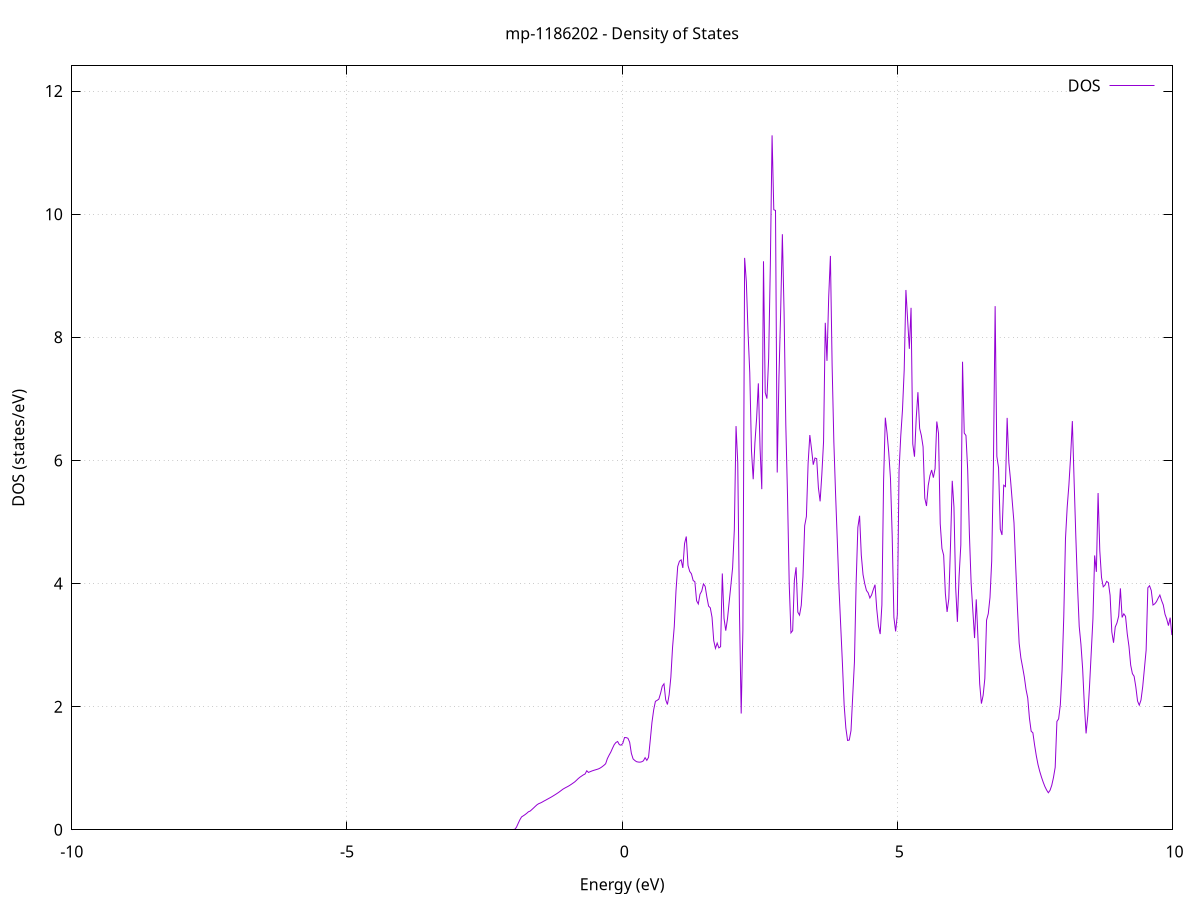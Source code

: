 set title 'mp-1186202 - Density of States'
set xlabel 'Energy (eV)'
set ylabel 'DOS (states/eV)'
set grid
set xrange [-10:10]
set yrange [0:12.410]
set xzeroaxis lt -1
set terminal png size 800,600
set output 'mp-1186202_dos_gnuplot.png'
plot '-' using 1:2 with lines title 'DOS'
-43.324400 0.000000
-43.293300 0.000000
-43.262100 0.000000
-43.230900 0.000000
-43.199700 0.000000
-43.168600 0.000000
-43.137400 0.000000
-43.106200 0.000000
-43.075000 0.000000
-43.043900 0.000000
-43.012700 0.000000
-42.981500 0.000000
-42.950300 0.000000
-42.919100 0.000000
-42.888000 0.000000
-42.856800 0.000000
-42.825600 0.000000
-42.794400 0.000000
-42.763300 0.000000
-42.732100 0.000000
-42.700900 0.000000
-42.669700 0.000000
-42.638600 0.000000
-42.607400 0.000000
-42.576200 0.000000
-42.545000 0.000000
-42.513800 0.000000
-42.482700 0.000000
-42.451500 0.000000
-42.420300 0.000000
-42.389100 0.000000
-42.358000 0.000000
-42.326800 0.000000
-42.295600 0.000000
-42.264400 0.000000
-42.233200 0.000000
-42.202100 0.000000
-42.170900 0.000000
-42.139700 0.000000
-42.108500 0.000000
-42.077400 0.000000
-42.046200 0.000000
-42.015000 0.000000
-41.983800 0.000000
-41.952700 0.000000
-41.921500 0.000000
-41.890300 0.000000
-41.859100 0.000000
-41.827900 0.000000
-41.796800 0.000000
-41.765600 0.000000
-41.734400 0.000000
-41.703200 0.000000
-41.672100 0.000000
-41.640900 0.000000
-41.609700 0.000000
-41.578500 0.000000
-41.547300 0.000000
-41.516200 0.000000
-41.485000 0.000000
-41.453800 0.000000
-41.422600 0.000000
-41.391500 0.000000
-41.360300 0.000000
-41.329100 0.000000
-41.297900 0.000000
-41.266800 0.000000
-41.235600 0.000000
-41.204400 0.000000
-41.173200 0.000000
-41.142000 0.000000
-41.110900 0.000000
-41.079700 0.000000
-41.048500 0.000000
-41.017300 0.000000
-40.986200 0.000000
-40.955000 0.000000
-40.923800 0.000000
-40.892600 0.000000
-40.861500 0.000000
-40.830300 0.000000
-40.799100 0.000000
-40.767900 0.000000
-40.736700 0.000000
-40.705600 0.000000
-40.674400 0.000000
-40.643200 0.000000
-40.612000 0.000000
-40.580900 0.000000
-40.549700 0.000000
-40.518500 0.000000
-40.487300 1592.051800
-40.456100 0.000000
-40.425000 0.000000
-40.393800 0.000000
-40.362600 0.000000
-40.331400 0.000000
-40.300300 148.560700
-40.269100 46.564300
-40.237900 0.000000
-40.206700 0.000000
-40.175600 0.000000
-40.144400 0.000000
-40.113200 0.000000
-40.082000 0.000000
-40.050800 0.000000
-40.019700 0.000000
-39.988500 0.000000
-39.957300 0.000000
-39.926100 0.000000
-39.895000 0.000000
-39.863800 0.000000
-39.832600 0.000000
-39.801400 0.000000
-39.770300 0.000000
-39.739100 0.000000
-39.707900 0.000000
-39.676700 0.000000
-39.645500 0.000000
-39.614400 0.000000
-39.583200 0.000000
-39.552000 0.000000
-39.520800 0.000000
-39.489700 0.000000
-39.458500 0.000000
-39.427300 0.000000
-39.396100 0.000000
-39.364900 0.000000
-39.333800 0.000000
-39.302600 0.000000
-39.271400 0.000000
-39.240200 0.000000
-39.209100 0.000000
-39.177900 0.000000
-39.146700 0.000000
-39.115500 0.000000
-39.084400 0.000000
-39.053200 0.000000
-39.022000 0.000000
-38.990800 0.000000
-38.959600 0.000000
-38.928500 0.000000
-38.897300 0.000000
-38.866100 0.000000
-38.834900 0.000000
-38.803800 0.000000
-38.772600 0.000000
-38.741400 0.000000
-38.710200 0.000000
-38.679000 0.000000
-38.647900 0.000000
-38.616700 0.000000
-38.585500 0.000000
-38.554300 0.000000
-38.523200 0.000000
-38.492000 0.000000
-38.460800 0.000000
-38.429600 0.000000
-38.398500 0.000000
-38.367300 0.000000
-38.336100 0.000000
-38.304900 0.000000
-38.273700 0.000000
-38.242600 0.000000
-38.211400 0.000000
-38.180200 0.000000
-38.149000 0.000000
-38.117900 0.000000
-38.086700 0.000000
-38.055500 0.000000
-38.024300 0.000000
-37.993200 0.000000
-37.962000 0.000000
-37.930800 0.000000
-37.899600 0.000000
-37.868400 0.000000
-37.837300 0.000000
-37.806100 0.000000
-37.774900 0.000000
-37.743700 0.000000
-37.712600 0.000000
-37.681400 0.000000
-37.650200 0.000000
-37.619000 0.000000
-37.587800 0.000000
-37.556700 0.000000
-37.525500 0.000000
-37.494300 0.000000
-37.463100 0.000000
-37.432000 0.000000
-37.400800 0.000000
-37.369600 0.000000
-37.338400 0.000000
-37.307300 0.000000
-37.276100 0.000000
-37.244900 0.000000
-37.213700 0.000000
-37.182500 0.000000
-37.151400 0.000000
-37.120200 0.000000
-37.089000 0.000000
-37.057800 0.000000
-37.026700 0.000000
-36.995500 0.000000
-36.964300 0.000000
-36.933100 0.000000
-36.901900 0.000000
-36.870800 0.000000
-36.839600 0.000000
-36.808400 0.000000
-36.777200 0.000000
-36.746100 0.000000
-36.714900 0.000000
-36.683700 0.000000
-36.652500 0.000000
-36.621400 0.000000
-36.590200 0.000000
-36.559000 0.000000
-36.527800 0.000000
-36.496600 0.000000
-36.465500 0.000000
-36.434300 0.000000
-36.403100 0.000000
-36.371900 0.000000
-36.340800 0.000000
-36.309600 0.000000
-36.278400 0.000000
-36.247200 0.000000
-36.216100 0.000000
-36.184900 0.000000
-36.153700 0.000000
-36.122500 0.000000
-36.091300 0.000000
-36.060200 0.000000
-36.029000 0.000000
-35.997800 0.000000
-35.966600 0.000000
-35.935500 0.000000
-35.904300 0.000000
-35.873100 0.000000
-35.841900 0.000000
-35.810700 0.000000
-35.779600 0.000000
-35.748400 0.000000
-35.717200 0.000000
-35.686000 0.000000
-35.654900 0.000000
-35.623700 0.000000
-35.592500 0.000000
-35.561300 0.000000
-35.530200 0.000000
-35.499000 0.000000
-35.467800 0.000000
-35.436600 0.000000
-35.405400 0.000000
-35.374300 0.000000
-35.343100 0.000000
-35.311900 0.000000
-35.280700 0.000000
-35.249600 0.000000
-35.218400 0.000000
-35.187200 0.000000
-35.156000 0.000000
-35.124800 0.000000
-35.093700 0.000000
-35.062500 0.000000
-35.031300 0.000000
-35.000100 0.000000
-34.969000 0.000000
-34.937800 0.000000
-34.906600 0.000000
-34.875400 0.000000
-34.844300 0.000000
-34.813100 0.000000
-34.781900 0.000000
-34.750700 0.000000
-34.719500 0.000000
-34.688400 0.000000
-34.657200 0.000000
-34.626000 0.000000
-34.594800 0.000000
-34.563700 0.000000
-34.532500 0.000000
-34.501300 0.000000
-34.470100 0.000000
-34.439000 0.000000
-34.407800 0.000000
-34.376600 0.000000
-34.345400 0.000000
-34.314200 0.000000
-34.283100 0.000000
-34.251900 0.000000
-34.220700 0.000000
-34.189500 0.000000
-34.158400 0.000000
-34.127200 0.000000
-34.096000 0.000000
-34.064800 0.000000
-34.033600 0.000000
-34.002500 0.000000
-33.971300 0.000000
-33.940100 0.000000
-33.908900 0.000000
-33.877800 0.000000
-33.846600 0.000000
-33.815400 0.000000
-33.784200 0.000000
-33.753100 0.000000
-33.721900 0.000000
-33.690700 0.000000
-33.659500 0.000000
-33.628300 0.000000
-33.597200 0.000000
-33.566000 0.000000
-33.534800 0.000000
-33.503600 0.000000
-33.472500 0.000000
-33.441300 0.000000
-33.410100 0.000000
-33.378900 0.000000
-33.347700 0.000000
-33.316600 0.000000
-33.285400 0.000000
-33.254200 0.000000
-33.223000 0.000000
-33.191900 0.000000
-33.160700 0.000000
-33.129500 0.000000
-33.098300 0.000000
-33.067200 0.000000
-33.036000 0.000000
-33.004800 0.000000
-32.973600 0.000000
-32.942400 0.000000
-32.911300 0.000000
-32.880100 0.000000
-32.848900 0.000000
-32.817700 0.000000
-32.786600 0.000000
-32.755400 0.000000
-32.724200 0.000000
-32.693000 0.000000
-32.661900 0.000000
-32.630700 0.000000
-32.599500 0.000000
-32.568300 0.000000
-32.537100 0.000000
-32.506000 0.000000
-32.474800 0.000000
-32.443600 0.000000
-32.412400 0.000000
-32.381300 0.000000
-32.350100 0.000000
-32.318900 0.000000
-32.287700 0.000000
-32.256500 0.000000
-32.225400 0.000000
-32.194200 0.000000
-32.163000 0.000000
-32.131800 0.000000
-32.100700 0.000000
-32.069500 0.000000
-32.038300 0.000000
-32.007100 0.000000
-31.976000 0.000000
-31.944800 0.000000
-31.913600 0.000000
-31.882400 0.000000
-31.851200 0.000000
-31.820100 0.000000
-31.788900 0.000000
-31.757700 0.000000
-31.726500 0.000000
-31.695400 0.000000
-31.664200 0.000000
-31.633000 0.000000
-31.601800 0.000000
-31.570600 0.000000
-31.539500 0.000000
-31.508300 0.000000
-31.477100 0.000000
-31.445900 0.000000
-31.414800 0.000000
-31.383600 0.000000
-31.352400 0.000000
-31.321200 0.000000
-31.290100 0.000000
-31.258900 0.000000
-31.227700 0.000000
-31.196500 0.000000
-31.165300 0.000000
-31.134200 0.000000
-31.103000 0.000000
-31.071800 0.000000
-31.040600 0.000000
-31.009500 0.000000
-30.978300 0.000000
-30.947100 0.000000
-30.915900 0.000000
-30.884800 0.000000
-30.853600 0.000000
-30.822400 0.000000
-30.791200 0.000000
-30.760000 0.000000
-30.728900 0.000000
-30.697700 0.000000
-30.666500 0.000000
-30.635300 0.000000
-30.604200 0.000000
-30.573000 0.000000
-30.541800 0.000000
-30.510600 0.000000
-30.479400 0.000000
-30.448300 0.000000
-30.417100 0.000000
-30.385900 0.000000
-30.354700 0.000000
-30.323600 0.000000
-30.292400 0.000000
-30.261200 0.000000
-30.230000 0.000000
-30.198900 0.000000
-30.167700 0.000000
-30.136500 0.000000
-30.105300 0.000000
-30.074100 0.000000
-30.043000 0.000000
-30.011800 0.000000
-29.980600 0.000000
-29.949400 0.000000
-29.918300 0.000000
-29.887100 0.000000
-29.855900 0.000000
-29.824700 0.000000
-29.793500 0.000000
-29.762400 0.000000
-29.731200 0.000000
-29.700000 0.000000
-29.668800 0.000000
-29.637700 0.000000
-29.606500 0.000000
-29.575300 0.000000
-29.544100 0.000000
-29.513000 0.000000
-29.481800 0.000000
-29.450600 0.000000
-29.419400 0.000000
-29.388200 0.000000
-29.357100 0.000000
-29.325900 0.000000
-29.294700 0.000000
-29.263500 0.000000
-29.232400 0.000000
-29.201200 0.000000
-29.170000 0.000000
-29.138800 0.000000
-29.107700 0.000000
-29.076500 0.000000
-29.045300 0.000000
-29.014100 0.000000
-28.982900 0.000000
-28.951800 0.000000
-28.920600 0.000000
-28.889400 0.000000
-28.858200 0.000000
-28.827100 0.000000
-28.795900 0.000000
-28.764700 0.000000
-28.733500 0.000000
-28.702300 0.000000
-28.671200 0.000000
-28.640000 0.000000
-28.608800 0.000000
-28.577600 0.000000
-28.546500 0.000000
-28.515300 0.000000
-28.484100 0.000000
-28.452900 0.000000
-28.421800 0.000000
-28.390600 0.000000
-28.359400 0.000000
-28.328200 0.000000
-28.297000 0.000000
-28.265900 0.000000
-28.234700 0.000000
-28.203500 0.000000
-28.172300 0.000000
-28.141200 0.000000
-28.110000 0.000000
-28.078800 0.000000
-28.047600 0.000000
-28.016400 0.000000
-27.985300 0.000000
-27.954100 0.000000
-27.922900 0.000000
-27.891700 0.000000
-27.860600 0.000000
-27.829400 0.000000
-27.798200 0.000000
-27.767000 0.000000
-27.735900 0.000000
-27.704700 0.000000
-27.673500 0.000000
-27.642300 0.000000
-27.611100 0.000000
-27.580000 0.000000
-27.548800 0.000000
-27.517600 0.000000
-27.486400 0.000000
-27.455300 0.000000
-27.424100 0.000000
-27.392900 0.000000
-27.361700 0.000000
-27.330600 0.000000
-27.299400 0.000000
-27.268200 0.000000
-27.237000 0.000000
-27.205800 0.000000
-27.174700 0.000000
-27.143500 0.000000
-27.112300 0.000000
-27.081100 0.000000
-27.050000 0.000000
-27.018800 0.000000
-26.987600 0.000000
-26.956400 0.000000
-26.925200 0.000000
-26.894100 0.000000
-26.862900 0.000000
-26.831700 0.000000
-26.800500 0.000000
-26.769400 0.000000
-26.738200 0.000000
-26.707000 0.000000
-26.675800 0.000000
-26.644700 0.000000
-26.613500 0.000000
-26.582300 0.000000
-26.551100 0.000000
-26.519900 0.000000
-26.488800 0.000000
-26.457600 0.000000
-26.426400 0.000000
-26.395200 0.000000
-26.364100 0.000000
-26.332900 0.000000
-26.301700 0.000000
-26.270500 0.000000
-26.239300 0.000000
-26.208200 0.000000
-26.177000 0.000000
-26.145800 0.000000
-26.114600 0.000000
-26.083500 0.000000
-26.052300 0.000000
-26.021100 0.000000
-25.989900 0.000000
-25.958800 0.000000
-25.927600 0.000000
-25.896400 0.000000
-25.865200 0.000000
-25.834000 0.000000
-25.802900 0.000000
-25.771700 0.000000
-25.740500 0.000000
-25.709300 0.000000
-25.678200 0.000000
-25.647000 0.000000
-25.615800 0.000000
-25.584600 0.000000
-25.553500 0.000000
-25.522300 0.000000
-25.491100 0.000000
-25.459900 0.000000
-25.428700 0.000000
-25.397600 0.000000
-25.366400 0.000000
-25.335200 0.000000
-25.304000 0.000000
-25.272900 0.000000
-25.241700 0.000000
-25.210500 0.000000
-25.179300 0.000000
-25.148100 0.000000
-25.117000 0.000000
-25.085800 0.000000
-25.054600 0.000000
-25.023400 0.000000
-24.992300 0.000000
-24.961100 0.000000
-24.929900 0.000000
-24.898700 0.000000
-24.867600 0.000000
-24.836400 0.000000
-24.805200 0.000000
-24.774000 0.000000
-24.742800 0.000000
-24.711700 0.000000
-24.680500 0.000000
-24.649300 0.000000
-24.618100 0.000000
-24.587000 0.000000
-24.555800 0.000000
-24.524600 0.000000
-24.493400 0.000000
-24.462200 0.000000
-24.431100 0.000000
-24.399900 0.000000
-24.368700 0.000000
-24.337500 0.000000
-24.306400 0.000000
-24.275200 0.000000
-24.244000 0.000000
-24.212800 0.000000
-24.181700 0.000000
-24.150500 0.000000
-24.119300 0.000000
-24.088100 0.000000
-24.056900 0.000000
-24.025800 0.000000
-23.994600 0.000000
-23.963400 0.000000
-23.932200 0.000000
-23.901100 0.000000
-23.869900 0.000000
-23.838700 0.000000
-23.807500 0.000000
-23.776400 0.000000
-23.745200 0.000000
-23.714000 0.000000
-23.682800 0.000000
-23.651600 0.000000
-23.620500 0.000000
-23.589300 0.000000
-23.558100 0.000000
-23.526900 0.000000
-23.495800 0.000000
-23.464600 0.000000
-23.433400 0.000000
-23.402200 0.000000
-23.371000 0.000000
-23.339900 0.000000
-23.308700 0.000000
-23.277500 0.000000
-23.246300 0.000000
-23.215200 0.000000
-23.184000 0.000000
-23.152800 0.000000
-23.121600 0.000000
-23.090500 0.000000
-23.059300 0.000000
-23.028100 0.000000
-22.996900 0.000000
-22.965700 0.000000
-22.934600 0.000000
-22.903400 0.000000
-22.872200 0.000000
-22.841000 0.000000
-22.809900 0.000000
-22.778700 0.000000
-22.747500 0.000000
-22.716300 0.000000
-22.685100 0.000000
-22.654000 0.000000
-22.622800 0.000000
-22.591600 0.000000
-22.560400 0.000000
-22.529300 0.000000
-22.498100 0.000000
-22.466900 0.000000
-22.435700 0.000000
-22.404600 0.000000
-22.373400 0.000000
-22.342200 0.000000
-22.311000 0.000000
-22.279800 0.000000
-22.248700 0.000000
-22.217500 0.000000
-22.186300 0.000000
-22.155100 0.000000
-22.124000 0.000000
-22.092800 0.000000
-22.061600 0.000000
-22.030400 0.000000
-21.999300 0.000000
-21.968100 0.000000
-21.936900 0.000000
-21.905700 0.000000
-21.874500 0.000000
-21.843400 0.000000
-21.812200 0.000000
-21.781000 0.000000
-21.749800 0.000000
-21.718700 0.000000
-21.687500 0.000000
-21.656300 0.000000
-21.625100 0.000000
-21.593900 0.000000
-21.562800 0.000000
-21.531600 0.000000
-21.500400 0.000000
-21.469200 0.000000
-21.438100 0.000000
-21.406900 0.000000
-21.375700 0.000000
-21.344500 0.000000
-21.313400 0.000000
-21.282200 0.000000
-21.251000 421.759600
-21.219800 0.000000
-21.188600 0.000000
-21.157500 0.000000
-21.126300 0.000000
-21.095100 0.000000
-21.063900 0.000000
-21.032800 0.000000
-21.001600 0.000000
-20.970400 0.000000
-20.939200 0.000000
-20.908000 0.000000
-20.876900 0.000000
-20.845700 0.000000
-20.814500 0.000000
-20.783300 0.000000
-20.752200 0.000000
-20.721000 0.000000
-20.689800 0.000000
-20.658600 17.920100
-20.627500 81.609700
-20.596300 48.312200
-20.565100 21.536100
-20.533900 20.121300
-20.502700 23.099900
-20.471600 22.327000
-20.440400 16.970200
-20.409200 30.832600
-20.378000 10.002000
-20.346900 38.911100
-20.315700 86.394500
-20.284500 32.073300
-20.253300 21.565800
-20.222200 22.081900
-20.191000 44.540000
-20.159800 11.226500
-20.128600 0.000000
-20.097400 0.000000
-20.066300 0.000000
-20.035100 0.000000
-20.003900 0.000000
-19.972700 0.000000
-19.941600 0.000000
-19.910400 0.000000
-19.879200 0.000000
-19.848000 0.000000
-19.816800 0.000000
-19.785700 0.000000
-19.754500 0.000000
-19.723300 0.000000
-19.692100 0.000000
-19.661000 0.000000
-19.629800 0.000000
-19.598600 0.000000
-19.567400 0.000000
-19.536300 0.000000
-19.505100 0.000000
-19.473900 0.000000
-19.442700 0.000000
-19.411500 0.000000
-19.380400 0.000000
-19.349200 0.000000
-19.318000 0.000000
-19.286800 0.000000
-19.255700 0.000000
-19.224500 0.000000
-19.193300 0.000000
-19.162100 0.000000
-19.130900 0.000000
-19.099800 0.000000
-19.068600 0.000000
-19.037400 0.000000
-19.006200 0.000000
-18.975100 0.000000
-18.943900 0.000000
-18.912700 0.000000
-18.881500 0.000000
-18.850400 0.000000
-18.819200 0.000000
-18.788000 0.000000
-18.756800 0.000000
-18.725600 0.000000
-18.694500 0.000000
-18.663300 0.000000
-18.632100 0.000000
-18.600900 0.000000
-18.569800 0.000000
-18.538600 0.000000
-18.507400 0.000000
-18.476200 0.000000
-18.445100 0.000000
-18.413900 0.000000
-18.382700 0.000000
-18.351500 0.000000
-18.320300 0.000000
-18.289200 0.000000
-18.258000 0.000000
-18.226800 0.000000
-18.195600 0.000000
-18.164500 0.000000
-18.133300 0.000000
-18.102100 0.000000
-18.070900 0.000000
-18.039700 0.000000
-18.008600 0.000000
-17.977400 0.000000
-17.946200 0.000000
-17.915000 0.000000
-17.883900 0.000000
-17.852700 0.000000
-17.821500 0.000000
-17.790300 0.000000
-17.759200 0.000000
-17.728000 0.000000
-17.696800 0.000000
-17.665600 0.000000
-17.634400 0.000000
-17.603300 0.000000
-17.572100 0.000000
-17.540900 0.000000
-17.509700 0.000000
-17.478600 0.000000
-17.447400 0.000000
-17.416200 0.000000
-17.385000 0.000000
-17.353900 0.000000
-17.322700 0.000000
-17.291500 0.000000
-17.260300 0.000000
-17.229100 0.000000
-17.198000 0.000000
-17.166800 0.000000
-17.135600 0.000000
-17.104400 0.000000
-17.073300 0.000000
-17.042100 0.000000
-17.010900 0.000000
-16.979700 0.000000
-16.948500 0.000000
-16.917400 0.000000
-16.886200 0.000000
-16.855000 0.000000
-16.823800 0.000000
-16.792700 0.000000
-16.761500 0.000000
-16.730300 0.000000
-16.699100 0.000000
-16.668000 0.000000
-16.636800 0.000000
-16.605600 0.000000
-16.574400 0.000000
-16.543200 0.000000
-16.512100 0.000000
-16.480900 0.000000
-16.449700 0.000000
-16.418500 0.000000
-16.387400 0.000000
-16.356200 0.000000
-16.325000 0.000000
-16.293800 0.000000
-16.262600 0.000000
-16.231500 0.000000
-16.200300 0.000000
-16.169100 0.000000
-16.137900 0.000000
-16.106800 0.000000
-16.075600 0.000000
-16.044400 0.000000
-16.013200 0.000000
-15.982100 0.000000
-15.950900 0.000000
-15.919700 0.000000
-15.888500 0.000000
-15.857300 0.000000
-15.826200 0.000000
-15.795000 0.000000
-15.763800 0.000000
-15.732600 0.000000
-15.701500 0.000000
-15.670300 0.000000
-15.639100 0.000000
-15.607900 0.000000
-15.576800 0.000000
-15.545600 0.000000
-15.514400 0.000000
-15.483200 0.000000
-15.452000 0.000000
-15.420900 0.000000
-15.389700 0.000000
-15.358500 0.000000
-15.327300 0.000000
-15.296200 0.000000
-15.265000 0.000000
-15.233800 0.000000
-15.202600 0.000000
-15.171400 0.000000
-15.140300 0.000000
-15.109100 0.000000
-15.077900 0.000000
-15.046700 0.000000
-15.015600 0.000000
-14.984400 0.000000
-14.953200 0.000000
-14.922000 0.000000
-14.890900 0.000000
-14.859700 0.000000
-14.828500 0.000000
-14.797300 0.000000
-14.766100 0.000000
-14.735000 0.000000
-14.703800 0.000000
-14.672600 0.000000
-14.641400 0.000000
-14.610300 0.000000
-14.579100 0.000000
-14.547900 0.000000
-14.516700 0.000000
-14.485500 0.000000
-14.454400 0.000000
-14.423200 0.000000
-14.392000 0.000000
-14.360800 0.000000
-14.329700 0.000000
-14.298500 0.000000
-14.267300 0.000000
-14.236100 0.000000
-14.205000 0.000000
-14.173800 0.000000
-14.142600 0.000000
-14.111400 0.000000
-14.080200 0.000000
-14.049100 0.000000
-14.017900 0.000000
-13.986700 0.000000
-13.955500 0.000000
-13.924400 0.000000
-13.893200 0.000000
-13.862000 0.000000
-13.830800 0.000000
-13.799700 0.000000
-13.768500 0.000000
-13.737300 0.000000
-13.706100 0.000000
-13.674900 0.000000
-13.643800 0.000000
-13.612600 0.000000
-13.581400 0.000000
-13.550200 0.000000
-13.519100 0.000000
-13.487900 0.000000
-13.456700 0.000000
-13.425500 0.000000
-13.394300 0.000000
-13.363200 0.000000
-13.332000 0.000000
-13.300800 0.000000
-13.269600 0.000000
-13.238500 0.000000
-13.207300 0.000000
-13.176100 0.000000
-13.144900 0.000000
-13.113800 0.000000
-13.082600 0.000000
-13.051400 0.000000
-13.020200 0.000000
-12.989000 0.000000
-12.957900 0.000000
-12.926700 0.000000
-12.895500 0.000000
-12.864300 0.000000
-12.833200 0.000000
-12.802000 0.000000
-12.770800 0.000000
-12.739600 0.000000
-12.708400 0.000000
-12.677300 0.000000
-12.646100 0.000000
-12.614900 0.000000
-12.583700 0.000000
-12.552600 0.000000
-12.521400 0.000000
-12.490200 0.000000
-12.459000 0.000000
-12.427900 0.000000
-12.396700 0.000000
-12.365500 0.000000
-12.334300 0.000000
-12.303100 0.000000
-12.272000 0.000000
-12.240800 0.000000
-12.209600 0.000000
-12.178400 0.000000
-12.147300 0.000000
-12.116100 0.000000
-12.084900 0.000000
-12.053700 0.000000
-12.022600 0.000000
-11.991400 0.000000
-11.960200 0.000000
-11.929000 0.000000
-11.897800 0.000000
-11.866700 0.000000
-11.835500 0.000000
-11.804300 0.000000
-11.773100 0.000000
-11.742000 0.000000
-11.710800 0.000000
-11.679600 0.000000
-11.648400 0.000000
-11.617200 0.000000
-11.586100 0.000000
-11.554900 0.000000
-11.523700 0.000000
-11.492500 0.000000
-11.461400 0.000000
-11.430200 0.000000
-11.399000 0.000000
-11.367800 0.000000
-11.336700 0.000000
-11.305500 0.000000
-11.274300 0.000000
-11.243100 0.000000
-11.211900 0.000000
-11.180800 0.000000
-11.149600 0.000000
-11.118400 0.000000
-11.087200 0.000000
-11.056100 0.000000
-11.024900 0.000000
-10.993700 0.000000
-10.962500 0.000000
-10.931300 0.000000
-10.900200 0.000000
-10.869000 0.000000
-10.837800 0.000000
-10.806600 0.000000
-10.775500 0.000000
-10.744300 0.000000
-10.713100 0.000000
-10.681900 0.000000
-10.650800 0.000000
-10.619600 0.000000
-10.588400 0.000000
-10.557200 0.000000
-10.526000 0.000000
-10.494900 0.000000
-10.463700 0.000000
-10.432500 0.000000
-10.401300 0.000000
-10.370200 0.000000
-10.339000 0.000000
-10.307800 0.000000
-10.276600 0.000000
-10.245500 0.000000
-10.214300 0.000000
-10.183100 0.000000
-10.151900 0.000000
-10.120700 0.000000
-10.089600 0.000000
-10.058400 0.000000
-10.027200 0.000000
-9.996000 0.000000
-9.964900 0.000000
-9.933700 0.000000
-9.902500 0.000000
-9.871300 0.000000
-9.840100 0.000000
-9.809000 0.000000
-9.777800 0.000000
-9.746600 0.000000
-9.715400 0.000000
-9.684300 0.000000
-9.653100 0.000000
-9.621900 0.000000
-9.590700 0.000000
-9.559600 0.000000
-9.528400 0.000000
-9.497200 0.000000
-9.466000 0.000000
-9.434800 0.000000
-9.403700 0.000000
-9.372500 0.000000
-9.341300 0.000000
-9.310100 0.000000
-9.279000 0.000000
-9.247800 0.000000
-9.216600 0.000000
-9.185400 0.000000
-9.154200 0.000000
-9.123100 0.000000
-9.091900 0.000000
-9.060700 0.000000
-9.029500 0.000000
-8.998400 0.000000
-8.967200 0.000000
-8.936000 0.000000
-8.904800 0.000000
-8.873700 0.000000
-8.842500 0.000000
-8.811300 0.000000
-8.780100 0.000000
-8.748900 0.000000
-8.717800 0.000000
-8.686600 0.000000
-8.655400 0.000000
-8.624200 0.000000
-8.593100 0.000000
-8.561900 0.000000
-8.530700 0.000000
-8.499500 0.000000
-8.468400 0.000000
-8.437200 0.000000
-8.406000 0.000000
-8.374800 0.000000
-8.343600 0.000000
-8.312500 0.000000
-8.281300 0.000000
-8.250100 0.000000
-8.218900 0.000000
-8.187800 0.000000
-8.156600 0.000000
-8.125400 0.000000
-8.094200 0.000000
-8.063000 0.000000
-8.031900 0.000000
-8.000700 0.000000
-7.969500 0.000000
-7.938300 0.000000
-7.907200 0.000000
-7.876000 0.000000
-7.844800 0.000000
-7.813600 0.000000
-7.782500 0.000000
-7.751300 0.000000
-7.720100 0.000000
-7.688900 0.000000
-7.657700 0.000000
-7.626600 0.000000
-7.595400 0.000000
-7.564200 0.000000
-7.533000 0.000000
-7.501900 0.000000
-7.470700 0.000000
-7.439500 0.000000
-7.408300 0.000000
-7.377100 0.000000
-7.346000 0.000000
-7.314800 0.000000
-7.283600 0.000000
-7.252400 0.000000
-7.221300 0.000000
-7.190100 0.000000
-7.158900 0.000000
-7.127700 0.000000
-7.096600 0.000000
-7.065400 0.000000
-7.034200 0.000000
-7.003000 0.000000
-6.971800 0.000000
-6.940700 0.000000
-6.909500 0.000000
-6.878300 0.000000
-6.847100 0.000000
-6.816000 0.000000
-6.784800 0.000000
-6.753600 0.000000
-6.722400 0.000000
-6.691300 0.000000
-6.660100 0.000000
-6.628900 0.000000
-6.597700 0.000000
-6.566500 0.000000
-6.535400 0.000000
-6.504200 0.000000
-6.473000 0.000000
-6.441800 0.000000
-6.410700 0.000000
-6.379500 0.000000
-6.348300 0.000000
-6.317100 0.000000
-6.285900 0.000000
-6.254800 0.000000
-6.223600 0.000000
-6.192400 0.000000
-6.161200 0.000000
-6.130100 0.000000
-6.098900 0.000000
-6.067700 0.000000
-6.036500 0.000000
-6.005400 0.000000
-5.974200 0.000000
-5.943000 0.000000
-5.911800 0.000000
-5.880600 0.000000
-5.849500 0.000000
-5.818300 0.000000
-5.787100 0.000000
-5.755900 0.000000
-5.724800 0.000000
-5.693600 0.000000
-5.662400 0.000000
-5.631200 0.000000
-5.600000 0.000000
-5.568900 0.000000
-5.537700 0.000000
-5.506500 0.000000
-5.475300 0.000000
-5.444200 0.000000
-5.413000 0.000000
-5.381800 0.000000
-5.350600 0.000000
-5.319500 0.000000
-5.288300 0.000000
-5.257100 0.000000
-5.225900 0.000000
-5.194700 0.000000
-5.163600 0.000000
-5.132400 0.000000
-5.101200 0.000000
-5.070000 0.000000
-5.038900 0.000000
-5.007700 0.000000
-4.976500 0.000000
-4.945300 0.000000
-4.914200 0.000000
-4.883000 0.000000
-4.851800 0.000000
-4.820600 0.000000
-4.789400 0.000000
-4.758300 0.000000
-4.727100 0.000000
-4.695900 0.000000
-4.664700 0.000000
-4.633600 0.000000
-4.602400 0.000000
-4.571200 0.000000
-4.540000 0.000000
-4.508800 0.000000
-4.477700 0.000000
-4.446500 0.000000
-4.415300 0.000000
-4.384100 0.000000
-4.353000 0.000000
-4.321800 0.000000
-4.290600 0.000000
-4.259400 0.000000
-4.228300 0.000000
-4.197100 0.000000
-4.165900 0.000000
-4.134700 0.000000
-4.103500 0.000000
-4.072400 0.000000
-4.041200 0.000000
-4.010000 0.000000
-3.978800 0.000000
-3.947700 0.000000
-3.916500 0.000000
-3.885300 0.000000
-3.854100 0.000000
-3.822900 0.000000
-3.791800 0.000000
-3.760600 0.000000
-3.729400 0.000000
-3.698200 0.000000
-3.667100 0.000000
-3.635900 0.000000
-3.604700 0.000000
-3.573500 0.000000
-3.542400 0.000000
-3.511200 0.000000
-3.480000 0.000000
-3.448800 0.000000
-3.417600 0.000000
-3.386500 0.000000
-3.355300 0.000000
-3.324100 0.000000
-3.292900 0.000000
-3.261800 0.000000
-3.230600 0.000000
-3.199400 0.000000
-3.168200 0.000000
-3.137100 0.000000
-3.105900 0.000000
-3.074700 0.000000
-3.043500 0.000000
-3.012300 0.000000
-2.981200 0.000000
-2.950000 0.000000
-2.918800 0.000000
-2.887600 0.000000
-2.856500 0.000000
-2.825300 0.000000
-2.794100 0.000000
-2.762900 0.000000
-2.731700 0.000000
-2.700600 0.000000
-2.669400 0.000000
-2.638200 0.000000
-2.607000 0.000000
-2.575900 0.000000
-2.544700 0.000000
-2.513500 0.000000
-2.482300 0.000000
-2.451200 0.000000
-2.420000 0.000000
-2.388800 0.000000
-2.357600 0.000000
-2.326400 0.000000
-2.295300 0.000000
-2.264100 0.000000
-2.232900 0.000000
-2.201700 0.000000
-2.170600 0.000000
-2.139400 0.000000
-2.108200 0.000000
-2.077000 0.000000
-2.045800 0.000000
-2.014700 0.000000
-1.983500 0.000000
-1.952300 0.006300
-1.921100 0.039800
-1.890000 0.101900
-1.858800 0.161700
-1.827600 0.208900
-1.796400 0.226700
-1.765300 0.245600
-1.734100 0.267100
-1.702900 0.292200
-1.671700 0.303600
-1.640500 0.328300
-1.609400 0.354100
-1.578200 0.380800
-1.547000 0.406200
-1.515800 0.424300
-1.484700 0.435200
-1.453500 0.449400
-1.422300 0.465800
-1.391100 0.480400
-1.360000 0.495900
-1.328800 0.511300
-1.297600 0.526500
-1.266400 0.542900
-1.235200 0.560200
-1.204100 0.577800
-1.172900 0.596000
-1.141700 0.615500
-1.110500 0.636300
-1.079400 0.657600
-1.048200 0.674200
-1.017000 0.689400
-0.985800 0.703900
-0.954600 0.720400
-0.923500 0.738700
-0.892300 0.758300
-0.861100 0.778000
-0.829900 0.803800
-0.798800 0.830700
-0.767600 0.853800
-0.736400 0.873000
-0.705200 0.891800
-0.674100 0.906100
-0.642900 0.958600
-0.611700 0.931600
-0.580500 0.944000
-0.549300 0.955200
-0.518200 0.964900
-0.487000 0.973300
-0.455800 0.981500
-0.424600 0.991300
-0.393500 1.006100
-0.362300 1.025100
-0.331100 1.047200
-0.299900 1.072500
-0.268700 1.155600
-0.237600 1.211200
-0.206400 1.261500
-0.175200 1.324300
-0.144000 1.383100
-0.112900 1.418000
-0.081700 1.434100
-0.050500 1.382600
-0.019300 1.374300
0.011800 1.403300
0.043000 1.497800
0.074200 1.497300
0.105400 1.486300
0.136600 1.421900
0.167700 1.240800
0.198900 1.151400
0.230100 1.125800
0.261300 1.106300
0.292400 1.100300
0.323600 1.098300
0.354800 1.104400
0.386000 1.120100
0.417100 1.170900
0.448300 1.127700
0.479500 1.176600
0.510700 1.454100
0.541900 1.744600
0.573000 1.948300
0.604200 2.086100
0.635400 2.102500
0.666600 2.122200
0.697700 2.215100
0.728900 2.332900
0.760100 2.371100
0.791300 2.112000
0.822500 2.035500
0.853600 2.191200
0.884800 2.476300
0.916000 2.963800
0.947200 3.302200
0.978300 3.881000
1.009500 4.275500
1.040700 4.362300
1.071900 4.385000
1.103000 4.254000
1.134200 4.650700
1.165400 4.764200
1.196600 4.293800
1.227800 4.196700
1.258900 4.158300
1.290100 4.050400
1.321300 4.029200
1.352500 3.720700
1.383600 3.668600
1.414800 3.826900
1.446000 3.877700
1.477200 3.994200
1.508400 3.954200
1.539500 3.779800
1.570700 3.633800
1.601900 3.605500
1.633100 3.452800
1.664200 3.073000
1.695400 2.947500
1.726600 3.032700
1.757800 2.955100
1.788900 2.974200
1.820100 4.164000
1.851300 3.433600
1.882500 3.234800
1.913700 3.424500
1.944800 3.701600
1.976000 3.974200
2.007200 4.257200
2.038400 4.872300
2.069500 6.558000
2.100700 5.958500
2.131900 3.529800
2.163100 1.888500
2.194200 3.246100
2.225400 9.290500
2.256600 8.905200
2.287800 8.076200
2.319000 7.424700
2.350100 6.158300
2.381300 5.694200
2.412500 6.286000
2.443700 6.690900
2.474800 7.252600
2.506000 6.200100
2.537200 5.533600
2.568400 9.235500
2.599600 7.103000
2.630700 7.004600
2.661900 7.658500
2.693100 9.195800
2.724300 11.281900
2.755400 10.073100
2.786600 10.061100
2.817800 5.803700
2.849000 7.349000
2.880100 8.412800
2.911300 9.675100
2.942500 8.401600
2.973700 6.581400
3.004900 5.420500
3.036000 3.986300
3.067200 3.199300
3.098400 3.235600
3.129600 4.052400
3.160700 4.265000
3.191900 3.535800
3.223100 3.486900
3.254300 3.645700
3.285400 4.107200
3.316600 4.940100
3.347800 5.088800
3.379000 5.952200
3.410200 6.412400
3.441300 6.182500
3.472500 5.930700
3.503700 6.039300
3.534900 6.029000
3.566000 5.556500
3.597200 5.335700
3.628400 5.772000
3.659600 6.303800
3.690800 8.235700
3.721900 7.617500
3.753100 8.654400
3.784300 9.322700
3.815500 7.538200
3.846600 6.304000
3.877800 5.463100
3.909000 4.709000
3.940200 3.927500
3.971300 3.315300
4.002500 2.702200
4.033700 2.026300
4.064900 1.653500
4.096100 1.450800
4.127200 1.458100
4.158400 1.610900
4.189600 2.174400
4.220800 2.724100
4.251900 4.016500
4.283100 4.913000
4.314300 5.101500
4.345500 4.461100
4.376700 4.146600
4.407800 3.998200
4.439000 3.887600
4.470200 3.849500
4.501400 3.765600
4.532500 3.814500
4.563700 3.902800
4.594900 3.981300
4.626100 3.587100
4.657200 3.313100
4.688400 3.179600
4.719600 3.653100
4.750800 5.685000
4.782000 6.694700
4.813100 6.446200
4.844300 6.128200
4.875500 5.708900
4.906700 4.780500
4.937800 3.450800
4.969000 3.222900
5.000200 3.492100
5.031400 5.836100
5.062500 6.398700
5.093700 6.820400
5.124900 7.468900
5.156100 8.769200
5.187300 8.282800
5.218400 7.812700
5.249600 8.479300
5.280800 6.267100
5.312000 6.060800
5.343100 6.680500
5.374300 7.108800
5.405500 6.520900
5.436700 6.404400
5.467900 6.221700
5.499000 5.386400
5.530200 5.259900
5.561400 5.592000
5.592600 5.752800
5.623700 5.845000
5.654900 5.721200
5.686100 5.869000
5.717300 6.632600
5.748400 6.440200
5.779600 4.970800
5.810800 4.569000
5.842000 4.460000
5.873200 3.837600
5.904300 3.539100
5.935500 3.752000
5.966700 4.628600
5.997900 5.669400
6.029000 5.245200
6.060200 3.937000
6.091400 3.378300
6.122600 4.123800
6.153800 4.627000
6.184900 7.604000
6.216100 6.444600
6.247300 6.404600
6.278500 5.848300
6.309600 4.803300
6.340800 4.013100
6.372000 3.564600
6.403200 3.115100
6.434300 3.743000
6.465500 3.106800
6.496700 2.369900
6.527900 2.049800
6.559100 2.182900
6.590200 2.456900
6.621400 3.405700
6.652600 3.510200
6.683800 3.773600
6.714900 4.365900
6.746100 5.923300
6.777300 8.507000
6.808500 6.065300
6.839600 5.880400
6.870800 4.881600
6.902000 4.789200
6.933200 5.597200
6.964400 5.575200
6.995500 6.691100
7.026700 5.965200
7.057900 5.676500
7.089100 5.324800
7.120200 4.984500
7.151400 4.274100
7.182600 3.603600
7.213800 3.031900
7.245000 2.792000
7.276100 2.643000
7.307300 2.484300
7.338500 2.280600
7.369700 2.141400
7.400800 1.811200
7.432000 1.601300
7.463200 1.575100
7.494400 1.375500
7.525500 1.201300
7.556700 1.057700
7.587900 0.948200
7.619100 0.855900
7.650300 0.773900
7.681400 0.702300
7.712600 0.645600
7.743800 0.601500
7.775000 0.640900
7.806100 0.722300
7.837300 0.849000
7.868500 1.014000
7.899700 1.760000
7.930900 1.802000
7.962000 2.032100
7.993200 2.583300
8.024400 3.460800
8.055600 4.732300
8.086700 5.241500
8.117900 5.605500
8.149100 6.070700
8.180300 6.639700
8.211400 5.694500
8.242600 4.789200
8.273800 3.969500
8.305000 3.303600
8.336200 3.014200
8.367300 2.614600
8.398500 2.022000
8.429700 1.564900
8.460900 1.855900
8.492000 2.324200
8.523200 2.873700
8.554400 3.426500
8.585600 4.456600
8.616700 4.190000
8.647900 5.470400
8.679100 4.531900
8.710300 4.098800
8.741500 3.946900
8.772600 3.973900
8.803800 4.035700
8.835000 4.014400
8.866200 3.808000
8.897300 3.213700
8.928500 3.038600
8.959700 3.293700
8.990900 3.359900
9.022100 3.471400
9.053200 3.921800
9.084400 3.449800
9.115600 3.508300
9.146800 3.467300
9.177900 3.183100
9.209100 2.979200
9.240300 2.674800
9.271500 2.536700
9.302600 2.493400
9.333800 2.320300
9.365000 2.091400
9.396200 2.024300
9.427400 2.106800
9.458500 2.322800
9.489700 2.617300
9.520900 2.917400
9.552100 3.931700
9.583200 3.964600
9.614400 3.887100
9.645600 3.651300
9.676800 3.670300
9.708000 3.705000
9.739100 3.762100
9.770300 3.813100
9.801500 3.725300
9.832700 3.651800
9.863800 3.502300
9.895000 3.424300
9.926200 3.317100
9.957400 3.445500
9.988500 3.163800
10.019700 3.259000
10.050900 3.283300
10.082100 3.579000
10.113300 3.833900
10.144400 3.687900
10.175600 3.301000
10.206800 3.206700
10.238000 3.191600
10.269100 3.176200
10.300300 3.210500
10.331500 3.279200
10.362700 3.142500
10.393800 3.027800
10.425000 2.985200
10.456200 2.982000
10.487400 3.023300
10.518600 2.937200
10.549700 2.588000
10.580900 2.503300
10.612100 2.539800
10.643300 2.735900
10.674400 2.756300
10.705600 2.788700
10.736800 2.788900
10.768000 2.729900
10.799200 2.653500
10.830300 2.694100
10.861500 2.729900
10.892700 2.815600
10.923900 2.991800
10.955000 3.651800
10.986200 4.225300
11.017400 4.270200
11.048600 4.138900
11.079700 3.959500
11.110900 3.798600
11.142100 3.196000
11.173300 3.296100
11.204500 3.555000
11.235600 3.790600
11.266800 4.354600
11.298000 3.938500
11.329200 3.604500
11.360300 3.540900
11.391500 3.687600
11.422700 3.836200
11.453900 3.837800
11.485100 3.809700
11.516200 3.811200
11.547400 3.847800
11.578600 3.566700
11.609800 3.393400
11.640900 3.566500
11.672100 3.865500
11.703300 3.682100
11.734500 3.731500
11.765600 4.048200
11.796800 4.091800
11.828000 3.970400
11.859200 4.031600
11.890400 4.580800
11.921500 5.091100
11.952700 5.193900
11.983900 5.384600
12.015100 5.682100
12.046200 5.863000
12.077400 5.931300
12.108600 6.096500
12.139800 5.879000
12.170900 5.395600
12.202100 4.903900
12.233300 4.394300
12.264500 4.183700
12.295700 4.094300
12.326800 3.944100
12.358000 3.874900
12.389200 3.780400
12.420400 3.875600
12.451500 3.805400
12.482700 3.615400
12.513900 3.573600
12.545100 3.556800
12.576300 3.612500
12.607400 3.854700
12.638600 4.353000
12.669800 4.778300
12.701000 4.968200
12.732100 4.785800
12.763300 4.669400
12.794500 4.365600
12.825700 3.463600
12.856800 3.259100
12.888000 3.190700
12.919200 3.242400
12.950400 3.367800
12.981600 3.688600
13.012700 4.160000
13.043900 3.930100
13.075100 4.219400
13.106300 4.693100
13.137400 5.191300
13.168600 6.001300
13.199800 6.606600
13.231000 6.840400
13.262200 5.846400
13.293300 4.613400
13.324500 3.863900
13.355700 3.346300
13.386900 2.866300
13.418000 2.738500
13.449200 2.968000
13.480400 3.157500
13.511600 3.320700
13.542700 3.629500
13.573900 4.183300
13.605100 5.511200
13.636300 4.208600
13.667500 3.590500
13.698600 3.517600
13.729800 3.394800
13.761000 3.237200
13.792200 3.195700
13.823300 3.034300
13.854500 3.009900
13.885700 2.984100
13.916900 3.135200
13.948000 3.078600
13.979200 2.952100
14.010400 3.003000
14.041600 3.415900
14.072800 3.780100
14.103900 4.299400
14.135100 3.862700
14.166300 3.838200
14.197500 3.911100
14.228600 3.527100
14.259800 3.305700
14.291000 3.001500
14.322200 3.408700
14.353400 3.574400
14.384500 3.774100
14.415700 4.598700
14.446900 4.063300
14.478100 3.692200
14.509200 3.184800
14.540400 3.227100
14.571600 3.358600
14.602800 3.494600
14.633900 3.728200
14.665100 4.175400
14.696300 4.412100
14.727500 4.092100
14.758700 3.825600
14.789800 3.557400
14.821000 3.358300
14.852200 3.219100
14.883400 3.143500
14.914500 3.089800
14.945700 3.128800
14.976900 3.236400
15.008100 3.055000
15.039300 3.430000
15.070400 3.354000
15.101600 3.619700
15.132800 4.160600
15.164000 4.559500
15.195100 4.862400
15.226300 5.241600
15.257500 5.778600
15.288700 5.726300
15.319800 4.747400
15.351000 4.256900
15.382200 4.003200
15.413400 4.204600
15.444600 3.869400
15.475700 3.239700
15.506900 3.168000
15.538100 3.400500
15.569300 3.798000
15.600400 4.323000
15.631600 5.054500
15.662800 6.400800
15.694000 5.717500
15.725100 4.876200
15.756300 4.597500
15.787500 4.156400
15.818700 3.585200
15.849900 2.612200
15.881000 1.685700
15.912200 1.204700
15.943400 0.812300
15.974600 0.458700
16.005700 0.289400
16.036900 0.188800
16.068100 0.114100
16.099300 0.059200
16.130500 0.023500
16.161600 0.005100
16.192800 0.000000
16.224000 0.000000
16.255200 0.000000
16.286300 0.000000
16.317500 0.000000
16.348700 0.000000
16.379900 0.000000
16.411000 0.000000
16.442200 0.000000
16.473400 0.000000
16.504600 0.000000
16.535800 0.000000
16.566900 0.000000
16.598100 0.000000
16.629300 0.000000
16.660500 0.000000
16.691600 0.000000
16.722800 0.000000
16.754000 0.000000
16.785200 0.000000
16.816400 0.000000
16.847500 0.000000
16.878700 0.000000
16.909900 0.000000
16.941100 0.000000
16.972200 0.000000
17.003400 0.000000
17.034600 0.000000
17.065800 0.000000
17.096900 0.000000
17.128100 0.000000
17.159300 0.000000
17.190500 0.000000
17.221700 0.000000
17.252800 0.000000
17.284000 0.000000
17.315200 0.000000
17.346400 0.000000
17.377500 0.000000
17.408700 0.000000
17.439900 0.000000
17.471100 0.000000
17.502200 0.000000
17.533400 0.000000
17.564600 0.000000
17.595800 0.000000
17.627000 0.000000
17.658100 0.000000
17.689300 0.000000
17.720500 0.000000
17.751700 0.000000
17.782800 0.000000
17.814000 0.000000
17.845200 0.000000
17.876400 0.000000
17.907600 0.000000
17.938700 0.000000
17.969900 0.000000
18.001100 0.000000
18.032300 0.000000
18.063400 0.000000
18.094600 0.000000
18.125800 0.000000
18.157000 0.000000
18.188100 0.000000
18.219300 0.000000
18.250500 0.000000
18.281700 0.000000
18.312900 0.000000
18.344000 0.000000
18.375200 0.000000
18.406400 0.000000
18.437600 0.000000
18.468700 0.000000
18.499900 0.000000
18.531100 0.000000
18.562300 0.000000
18.593500 0.000000
18.624600 0.000000
18.655800 0.000000
18.687000 0.000000
18.718200 0.000000
18.749300 0.000000
18.780500 0.000000
18.811700 0.000000
18.842900 0.000000
18.874000 0.000000
18.905200 0.000000
18.936400 0.000000
18.967600 0.000000
18.998800 0.000000
19.029900 0.000000
e
